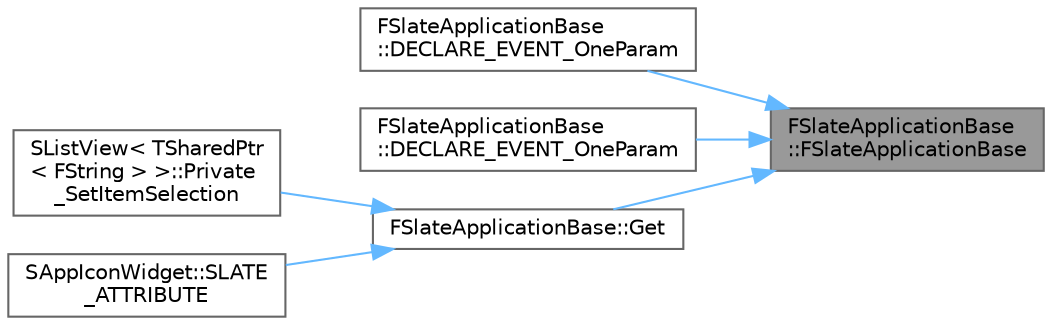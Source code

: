 digraph "FSlateApplicationBase::FSlateApplicationBase"
{
 // INTERACTIVE_SVG=YES
 // LATEX_PDF_SIZE
  bgcolor="transparent";
  edge [fontname=Helvetica,fontsize=10,labelfontname=Helvetica,labelfontsize=10];
  node [fontname=Helvetica,fontsize=10,shape=box,height=0.2,width=0.4];
  rankdir="RL";
  Node1 [id="Node000001",label="FSlateApplicationBase\l::FSlateApplicationBase",height=0.2,width=0.4,color="gray40", fillcolor="grey60", style="filled", fontcolor="black",tooltip=" "];
  Node1 -> Node2 [id="edge1_Node000001_Node000002",dir="back",color="steelblue1",style="solid",tooltip=" "];
  Node2 [id="Node000002",label="FSlateApplicationBase\l::DECLARE_EVENT_OneParam",height=0.2,width=0.4,color="grey40", fillcolor="white", style="filled",URL="$d6/d31/classFSlateApplicationBase.html#a5f74d4f436926bed32831c86ef7ce355",tooltip=" "];
  Node1 -> Node3 [id="edge2_Node000001_Node000003",dir="back",color="steelblue1",style="solid",tooltip=" "];
  Node3 [id="Node000003",label="FSlateApplicationBase\l::DECLARE_EVENT_OneParam",height=0.2,width=0.4,color="grey40", fillcolor="white", style="filled",URL="$d6/d31/classFSlateApplicationBase.html#a2f3eb6b79cc0d95242773314c39c8e34",tooltip="Gets a delegate that is invoked when a global invalidate of all widgets should occur."];
  Node1 -> Node4 [id="edge3_Node000001_Node000004",dir="back",color="steelblue1",style="solid",tooltip=" "];
  Node4 [id="Node000004",label="FSlateApplicationBase::Get",height=0.2,width=0.4,color="grey40", fillcolor="white", style="filled",URL="$d6/d31/classFSlateApplicationBase.html#a4b844d793ee1861d9a65c70f4f857b3d",tooltip="Returns the current instance of the application."];
  Node4 -> Node5 [id="edge4_Node000004_Node000005",dir="back",color="steelblue1",style="solid",tooltip=" "];
  Node5 [id="Node000005",label="SListView\< TSharedPtr\l\< FString \> \>::Private\l_SetItemSelection",height=0.2,width=0.4,color="grey40", fillcolor="white", style="filled",URL="$d1/dc1/classSListView.html#a842d8425b464b718a549a2f97cc48472",tooltip=" "];
  Node4 -> Node6 [id="edge5_Node000004_Node000006",dir="back",color="steelblue1",style="solid",tooltip=" "];
  Node6 [id="Node000006",label="SAppIconWidget::SLATE\l_ATTRIBUTE",height=0.2,width=0.4,color="grey40", fillcolor="white", style="filled",URL="$de/d72/classSAppIconWidget.html#a44288380df06b2cd17dce33f72dcac80",tooltip="Icon color and opacity."];
}
